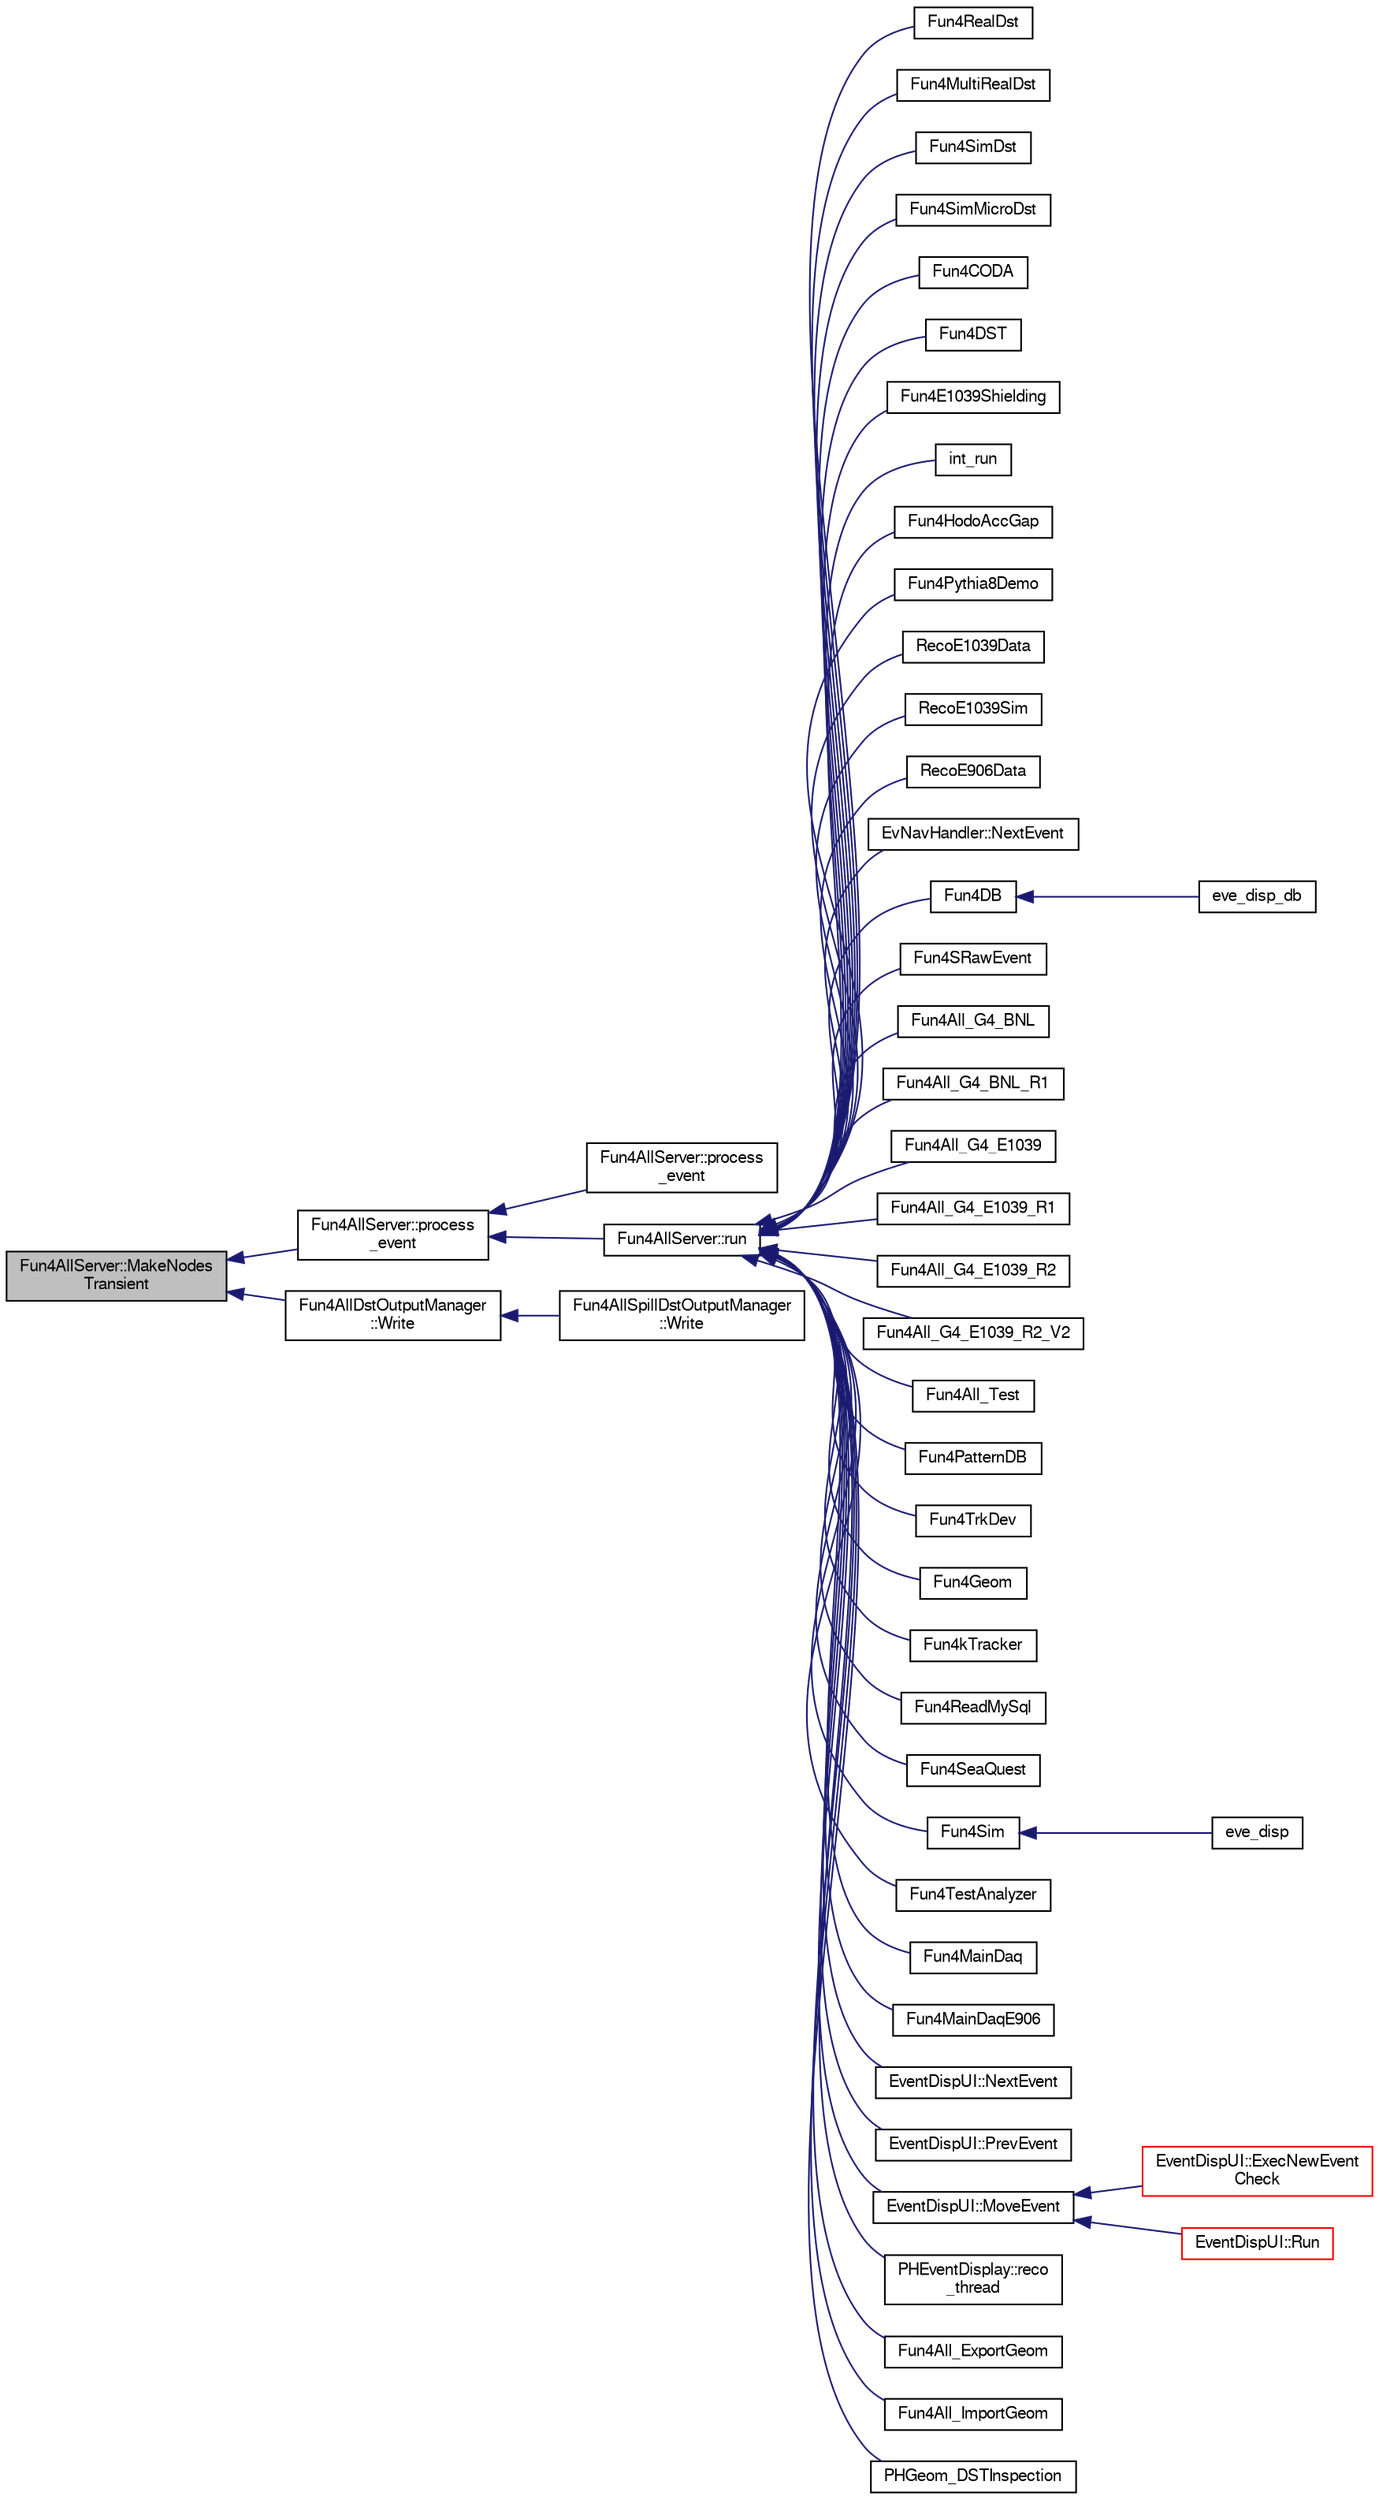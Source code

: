 digraph "Fun4AllServer::MakeNodesTransient"
{
  bgcolor="transparent";
  edge [fontname="FreeSans",fontsize="10",labelfontname="FreeSans",labelfontsize="10"];
  node [fontname="FreeSans",fontsize="10",shape=record];
  rankdir="LR";
  Node1 [label="Fun4AllServer::MakeNodes\lTransient",height=0.2,width=0.4,color="black", fillcolor="grey75", style="filled" fontcolor="black"];
  Node1 -> Node2 [dir="back",color="midnightblue",fontsize="10",style="solid",fontname="FreeSans"];
  Node2 [label="Fun4AllServer::process\l_event",height=0.2,width=0.4,color="black",URL="$da/d29/classFun4AllServer.html#a6a65a944dfb40966ace97d35ab1f7942"];
  Node2 -> Node3 [dir="back",color="midnightblue",fontsize="10",style="solid",fontname="FreeSans"];
  Node3 [label="Fun4AllServer::process\l_event",height=0.2,width=0.4,color="black",URL="$da/d29/classFun4AllServer.html#a94738b092fa009fcea45737d8ea41224"];
  Node2 -> Node4 [dir="back",color="midnightblue",fontsize="10",style="solid",fontname="FreeSans"];
  Node4 [label="Fun4AllServer::run",height=0.2,width=0.4,color="black",URL="$da/d29/classFun4AllServer.html#a11bbc8b2f53bc06e0b05ee202dd6372a",tooltip="run n events (0 means up to end of file) "];
  Node4 -> Node5 [dir="back",color="midnightblue",fontsize="10",style="solid",fontname="FreeSans"];
  Node5 [label="Fun4RealDst",height=0.2,width=0.4,color="black",URL="$da/daa/Fun4RealDst_8C.html#af2bc551d71266cd8c5a6daeea6a861d8",tooltip="Fun4MainDaq.C: Fun4all macro to decode the MainDAQ data. "];
  Node4 -> Node6 [dir="back",color="midnightblue",fontsize="10",style="solid",fontname="FreeSans"];
  Node6 [label="Fun4MultiRealDst",height=0.2,width=0.4,color="black",URL="$da/daa/Fun4RealDst_8C.html#aa80eadb6952b5d52a756d7cf52d05770",tooltip="Function to analyze multiple DST files. "];
  Node4 -> Node7 [dir="back",color="midnightblue",fontsize="10",style="solid",fontname="FreeSans"];
  Node7 [label="Fun4SimDst",height=0.2,width=0.4,color="black",URL="$db/dba/Fun4SimDst_8C.html#abf0708efff889232b6c0a7359cfb70ae",tooltip="Fun4SimDst.C: Fun4all macro to analyze the E1039 simulated DST files. "];
  Node4 -> Node8 [dir="back",color="midnightblue",fontsize="10",style="solid",fontname="FreeSans"];
  Node8 [label="Fun4SimMicroDst",height=0.2,width=0.4,color="black",URL="$d6/dac/Fun4SimMicroDst_8C.html#ab980c780491ded824d61247fc1fa6127",tooltip="Fun4SimMicroDst.C: Fun4all macro to analyze you uDST. "];
  Node4 -> Node9 [dir="back",color="midnightblue",fontsize="10",style="solid",fontname="FreeSans"];
  Node9 [label="Fun4CODA",height=0.2,width=0.4,color="black",URL="$db/dbe/Fun4CODA_8C.html#a1bbee777074605aa2a59ddf9b2b52742"];
  Node4 -> Node10 [dir="back",color="midnightblue",fontsize="10",style="solid",fontname="FreeSans"];
  Node10 [label="Fun4DST",height=0.2,width=0.4,color="black",URL="$de/daf/Fun4DST_8C.html#a6a43c5ad028285b022976fa872e60cbc"];
  Node4 -> Node11 [dir="back",color="midnightblue",fontsize="10",style="solid",fontname="FreeSans"];
  Node11 [label="Fun4E1039Shielding",height=0.2,width=0.4,color="black",URL="$d2/d24/Fun4E1039Shielding_8C.html#a42592782dd55d6e219305ff678a00dc2"];
  Node4 -> Node12 [dir="back",color="midnightblue",fontsize="10",style="solid",fontname="FreeSans"];
  Node12 [label="int_run",height=0.2,width=0.4,color="black",URL="$d1/da2/E1039Shielding_2int__run_8C.html#a088590a1a5b93b904ba076de8ca1ef82"];
  Node4 -> Node13 [dir="back",color="midnightblue",fontsize="10",style="solid",fontname="FreeSans"];
  Node13 [label="Fun4HodoAccGap",height=0.2,width=0.4,color="black",URL="$d6/d6a/Fun4HodoAccGap_8C.html#a7aaa0687f144d5e7b417d7e9ac5f36da"];
  Node4 -> Node14 [dir="back",color="midnightblue",fontsize="10",style="solid",fontname="FreeSans"];
  Node14 [label="Fun4Pythia8Demo",height=0.2,width=0.4,color="black",URL="$de/d66/Fun4Pythia8Demo_8C.html#a6a06be36766511c5ad76013c9cbfe5b5"];
  Node4 -> Node15 [dir="back",color="midnightblue",fontsize="10",style="solid",fontname="FreeSans"];
  Node15 [label="RecoE1039Data",height=0.2,width=0.4,color="black",URL="$db/dea/RecoE1039Data_8C.html#a619388c470b52b98a611cb6f18ba24c1"];
  Node4 -> Node16 [dir="back",color="midnightblue",fontsize="10",style="solid",fontname="FreeSans"];
  Node16 [label="RecoE1039Sim",height=0.2,width=0.4,color="black",URL="$d0/d9c/RecoE1039Sim_8C.html#a07edfd7b51752cb53ea50911050a8511"];
  Node4 -> Node17 [dir="back",color="midnightblue",fontsize="10",style="solid",fontname="FreeSans"];
  Node17 [label="RecoE906Data",height=0.2,width=0.4,color="black",URL="$df/d0c/RecoE906Data_8C.html#ad032525ca693000ba382d14d82bf9f2b"];
  Node4 -> Node18 [dir="back",color="midnightblue",fontsize="10",style="solid",fontname="FreeSans"];
  Node18 [label="EvNavHandler::NextEvent",height=0.2,width=0.4,color="black",URL="$d2/d99/classEvNavHandler.html#ad5d302e05a2917dbcf1d4b66453b7187"];
  Node4 -> Node19 [dir="back",color="midnightblue",fontsize="10",style="solid",fontname="FreeSans"];
  Node19 [label="Fun4DB",height=0.2,width=0.4,color="black",URL="$df/dc0/Fun4DB_8C.html#a156048b96f7485e3cc410afbc05fc286"];
  Node19 -> Node20 [dir="back",color="midnightblue",fontsize="10",style="solid",fontname="FreeSans"];
  Node20 [label="eve_disp_db",height=0.2,width=0.4,color="black",URL="$de/d2a/eve__disp__db_8C.html#aa8b45dd9cf940c8aff427aed5d9db19f"];
  Node4 -> Node21 [dir="back",color="midnightblue",fontsize="10",style="solid",fontname="FreeSans"];
  Node21 [label="Fun4SRawEvent",height=0.2,width=0.4,color="black",URL="$d8/de7/Fun4SRawEvent_8C.html#aaa9bb2e956ce860a8cb6e7845bcc4ed5"];
  Node4 -> Node22 [dir="back",color="midnightblue",fontsize="10",style="solid",fontname="FreeSans"];
  Node22 [label="Fun4All_G4_BNL",height=0.2,width=0.4,color="black",URL="$d9/de0/Fun4All__G4__BNL_8C.html#a62a558c2bb73d1be82a65b16f52ce2e0"];
  Node4 -> Node23 [dir="back",color="midnightblue",fontsize="10",style="solid",fontname="FreeSans"];
  Node23 [label="Fun4All_G4_BNL_R1",height=0.2,width=0.4,color="black",URL="$de/dad/Fun4All__G4__BNL__R1_8C.html#a361be596f3554cfa3d0fc26346c50c31"];
  Node4 -> Node24 [dir="back",color="midnightblue",fontsize="10",style="solid",fontname="FreeSans"];
  Node24 [label="Fun4All_G4_E1039",height=0.2,width=0.4,color="black",URL="$d1/d24/Fun4All__G4__E1039_8C.html#ad81863c21df83a735c57713bc9ec59b1"];
  Node4 -> Node25 [dir="back",color="midnightblue",fontsize="10",style="solid",fontname="FreeSans"];
  Node25 [label="Fun4All_G4_E1039_R1",height=0.2,width=0.4,color="black",URL="$de/d10/Fun4All__G4__E1039__R1_8C.html#aa484b834b55e3114dfd4cd82dcd11831"];
  Node4 -> Node26 [dir="back",color="midnightblue",fontsize="10",style="solid",fontname="FreeSans"];
  Node26 [label="Fun4All_G4_E1039_R2",height=0.2,width=0.4,color="black",URL="$df/d98/Fun4All__G4__E1039__R2_8C.html#a0cc5938b98723b2d5216049aad7edb01"];
  Node4 -> Node27 [dir="back",color="midnightblue",fontsize="10",style="solid",fontname="FreeSans"];
  Node27 [label="Fun4All_G4_E1039_R2_V2",height=0.2,width=0.4,color="black",URL="$d1/d91/Fun4All__G4__E1039__R2__V2_8C.html#a89f8b08cddafb17f4ba14e509a0ca1db"];
  Node4 -> Node28 [dir="back",color="midnightblue",fontsize="10",style="solid",fontname="FreeSans"];
  Node28 [label="Fun4All_Test",height=0.2,width=0.4,color="black",URL="$d5/db4/Fun4All__Test_8C.html#ae69a57ea66fbed58544200f95796a66f"];
  Node4 -> Node29 [dir="back",color="midnightblue",fontsize="10",style="solid",fontname="FreeSans"];
  Node29 [label="Fun4PatternDB",height=0.2,width=0.4,color="black",URL="$d7/d66/Fun4PatternDB_8C.html#a9e68afec0dfdd12961d550386529d5eb"];
  Node4 -> Node30 [dir="back",color="midnightblue",fontsize="10",style="solid",fontname="FreeSans"];
  Node30 [label="Fun4TrkDev",height=0.2,width=0.4,color="black",URL="$d2/d3a/Fun4TrkDev_8C.html#abd98cf50196a6ad7cb2289d1f0442b73"];
  Node4 -> Node31 [dir="back",color="midnightblue",fontsize="10",style="solid",fontname="FreeSans"];
  Node31 [label="Fun4Geom",height=0.2,width=0.4,color="black",URL="$db/d7c/Fun4DumpGeom_8C.html#ac8b66de3cf15072c6969f76f6b8f7f4c"];
  Node4 -> Node32 [dir="back",color="midnightblue",fontsize="10",style="solid",fontname="FreeSans"];
  Node32 [label="Fun4kTracker",height=0.2,width=0.4,color="black",URL="$dd/d7d/Fun4kTracker_8C.html#abe7052288e4678d0346333383ad821ff"];
  Node4 -> Node33 [dir="back",color="midnightblue",fontsize="10",style="solid",fontname="FreeSans"];
  Node33 [label="Fun4ReadMySql",height=0.2,width=0.4,color="black",URL="$d9/d8c/Fun4ReadMySql_8C.html#a82110168fa15d41b073c27eeadfc0ff3"];
  Node4 -> Node34 [dir="back",color="midnightblue",fontsize="10",style="solid",fontname="FreeSans"];
  Node34 [label="Fun4SeaQuest",height=0.2,width=0.4,color="black",URL="$d6/d4c/Fun4SeaQuest_8C.html#a81bffd149f5c71602cb40eb0f45019c3"];
  Node4 -> Node35 [dir="back",color="midnightblue",fontsize="10",style="solid",fontname="FreeSans"];
  Node35 [label="Fun4Sim",height=0.2,width=0.4,color="black",URL="$d7/d65/e1039-core_2macros_2Fun4Sim_8C.html#a5e9276116ae0064f58b288a1e0e4e3db"];
  Node35 -> Node36 [dir="back",color="midnightblue",fontsize="10",style="solid",fontname="FreeSans"];
  Node36 [label="eve_disp",height=0.2,width=0.4,color="black",URL="$d2/d96/eve__disp_8C.html#abeb034dea489ef1866373d2464ec5721"];
  Node4 -> Node37 [dir="back",color="midnightblue",fontsize="10",style="solid",fontname="FreeSans"];
  Node37 [label="Fun4TestAnalyzer",height=0.2,width=0.4,color="black",URL="$de/d48/Fun4TestAnalyzer_8C.html#af993f3ce438e5ebcb52b97e41124a3db"];
  Node4 -> Node38 [dir="back",color="midnightblue",fontsize="10",style="solid",fontname="FreeSans"];
  Node38 [label="Fun4MainDaq",height=0.2,width=0.4,color="black",URL="$df/d6a/e1039-core_2online_2macros_2Fun4MainDaq_8C.html#ab9151bcfc5d35e7a25c9cf86fddd2bd2",tooltip="Fun4MainDaq.C: Fun4all macro to decode the MainDAQ data. "];
  Node4 -> Node39 [dir="back",color="midnightblue",fontsize="10",style="solid",fontname="FreeSans"];
  Node39 [label="Fun4MainDaqE906",height=0.2,width=0.4,color="black",URL="$d1/d6b/Fun4MainDaqE906_8C.html#a3617355b5c033a5635408b1cd8c29c35",tooltip="Fun4MainDaq.C: Fun4all macro to decode the MainDAQ data. "];
  Node4 -> Node40 [dir="back",color="midnightblue",fontsize="10",style="solid",fontname="FreeSans"];
  Node40 [label="EventDispUI::NextEvent",height=0.2,width=0.4,color="black",URL="$d8/d6d/classEventDispUI.html#a93421e77c003c06c1aff15cd2adb1c9a"];
  Node4 -> Node41 [dir="back",color="midnightblue",fontsize="10",style="solid",fontname="FreeSans"];
  Node41 [label="EventDispUI::PrevEvent",height=0.2,width=0.4,color="black",URL="$d8/d6d/classEventDispUI.html#ae9dafaeb3aef27cf0a38037faf17562d"];
  Node4 -> Node42 [dir="back",color="midnightblue",fontsize="10",style="solid",fontname="FreeSans"];
  Node42 [label="EventDispUI::MoveEvent",height=0.2,width=0.4,color="black",URL="$d8/d6d/classEventDispUI.html#a56a1055e13ce1e361c85c1820e44a9b3"];
  Node42 -> Node43 [dir="back",color="midnightblue",fontsize="10",style="solid",fontname="FreeSans"];
  Node43 [label="EventDispUI::ExecNewEvent\lCheck",height=0.2,width=0.4,color="red",URL="$d8/d6d/classEventDispUI.html#a981ae05d65de438d952e0de96e5c5668"];
  Node42 -> Node44 [dir="back",color="midnightblue",fontsize="10",style="solid",fontname="FreeSans"];
  Node44 [label="EventDispUI::Run",height=0.2,width=0.4,color="red",URL="$d8/d6d/classEventDispUI.html#a7f8c09eb13c68412e90040c07ce9ee84"];
  Node4 -> Node45 [dir="back",color="midnightblue",fontsize="10",style="solid",fontname="FreeSans"];
  Node45 [label="PHEventDisplay::reco\l_thread",height=0.2,width=0.4,color="black",URL="$d1/dce/classPHEventDisplay.html#adbfbc3b91e5fae081419271b60e74452"];
  Node4 -> Node46 [dir="back",color="midnightblue",fontsize="10",style="solid",fontname="FreeSans"];
  Node46 [label="Fun4All_ExportGeom",height=0.2,width=0.4,color="black",URL="$df/d51/Fun4All__ExportGeom_8C.html#a582925c51bad38d562cf19e71211adfd",tooltip="get geometry from DST file and output TGeoManager ROOT files or other formats of geometry files ..."];
  Node4 -> Node47 [dir="back",color="midnightblue",fontsize="10",style="solid",fontname="FreeSans"];
  Node47 [label="Fun4All_ImportGeom",height=0.2,width=0.4,color="black",URL="$d9/d0f/Fun4All__ImportGeom_8C.html#a3388968a8dae60e9eb62b1126f747b6a",tooltip="Read in a Geometry file, and output DST and ROOT TGeo files. "];
  Node4 -> Node48 [dir="back",color="midnightblue",fontsize="10",style="solid",fontname="FreeSans"];
  Node48 [label="PHGeom_DSTInspection",height=0.2,width=0.4,color="black",URL="$d6/deb/PHGeom__DSTInspection_8C.html#a8a06a40e2950cd31dda512c040049cd0"];
  Node1 -> Node49 [dir="back",color="midnightblue",fontsize="10",style="solid",fontname="FreeSans"];
  Node49 [label="Fun4AllDstOutputManager\l::Write",height=0.2,width=0.4,color="black",URL="$da/daa/classFun4AllDstOutputManager.html#aa4b5b519c6db1540d03007c8c21436fc",tooltip="write starting from given node "];
  Node49 -> Node50 [dir="back",color="midnightblue",fontsize="10",style="solid",fontname="FreeSans"];
  Node50 [label="Fun4AllSpillDstOutputManager\l::Write",height=0.2,width=0.4,color="black",URL="$df/d00/classFun4AllSpillDstOutputManager.html#afc78ee607603c2c42abdecc2b2000001",tooltip="write starting from given node "];
}
